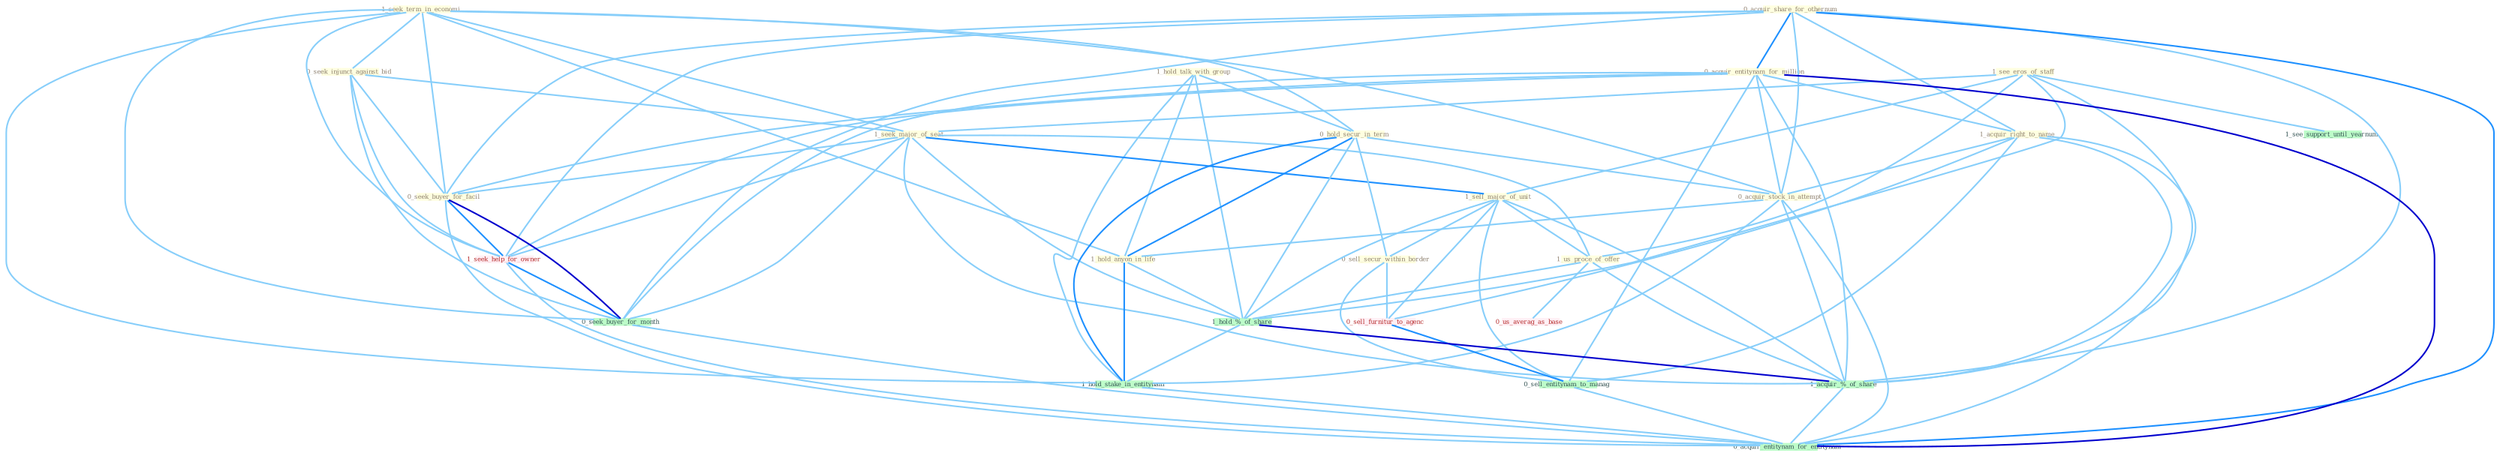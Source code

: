 Graph G{ 
    node
    [shape=polygon,style=filled,width=.5,height=.06,color="#BDFCC9",fixedsize=true,fontsize=4,
    fontcolor="#2f4f4f"];
    {node
    [color="#ffffe0", fontcolor="#8b7d6b"] "1_hold_talk_with_group " "1_seek_term_in_economi " "0_seek_injunct_against_bid " "1_see_eros_of_staff " "1_seek_major_of_seat " "0_hold_secur_in_term " "0_acquir_share_for_othernum " "1_sell_major_of_unit " "0_acquir_entitynam_for_million " "1_us_proce_of_offer " "0_seek_buyer_for_facil " "1_acquir_right_to_name " "0_acquir_stock_in_attempt " "0_sell_secur_within_border " "1_hold_anyon_in_life "}
{node [color="#fff0f5", fontcolor="#b22222"] "1_seek_help_for_owner " "0_sell_furnitur_to_agenc " "0_us_averag_as_base "}
edge [color="#B0E2FF"];

	"1_hold_talk_with_group " -- "0_hold_secur_in_term " [w="1", color="#87cefa" ];
	"1_hold_talk_with_group " -- "1_hold_anyon_in_life " [w="1", color="#87cefa" ];
	"1_hold_talk_with_group " -- "1_hold_%_of_share " [w="1", color="#87cefa" ];
	"1_hold_talk_with_group " -- "1_hold_stake_in_entitynam " [w="1", color="#87cefa" ];
	"1_seek_term_in_economi " -- "0_seek_injunct_against_bid " [w="1", color="#87cefa" ];
	"1_seek_term_in_economi " -- "1_seek_major_of_seat " [w="1", color="#87cefa" ];
	"1_seek_term_in_economi " -- "0_hold_secur_in_term " [w="1", color="#87cefa" ];
	"1_seek_term_in_economi " -- "0_seek_buyer_for_facil " [w="1", color="#87cefa" ];
	"1_seek_term_in_economi " -- "0_acquir_stock_in_attempt " [w="1", color="#87cefa" ];
	"1_seek_term_in_economi " -- "1_hold_anyon_in_life " [w="1", color="#87cefa" ];
	"1_seek_term_in_economi " -- "1_hold_stake_in_entitynam " [w="1", color="#87cefa" ];
	"1_seek_term_in_economi " -- "1_seek_help_for_owner " [w="1", color="#87cefa" ];
	"1_seek_term_in_economi " -- "0_seek_buyer_for_month " [w="1", color="#87cefa" ];
	"0_seek_injunct_against_bid " -- "1_seek_major_of_seat " [w="1", color="#87cefa" ];
	"0_seek_injunct_against_bid " -- "0_seek_buyer_for_facil " [w="1", color="#87cefa" ];
	"0_seek_injunct_against_bid " -- "1_seek_help_for_owner " [w="1", color="#87cefa" ];
	"0_seek_injunct_against_bid " -- "0_seek_buyer_for_month " [w="1", color="#87cefa" ];
	"1_see_eros_of_staff " -- "1_seek_major_of_seat " [w="1", color="#87cefa" ];
	"1_see_eros_of_staff " -- "1_sell_major_of_unit " [w="1", color="#87cefa" ];
	"1_see_eros_of_staff " -- "1_us_proce_of_offer " [w="1", color="#87cefa" ];
	"1_see_eros_of_staff " -- "1_hold_%_of_share " [w="1", color="#87cefa" ];
	"1_see_eros_of_staff " -- "1_acquir_%_of_share " [w="1", color="#87cefa" ];
	"1_see_eros_of_staff " -- "1_see_support_until_yearnum " [w="1", color="#87cefa" ];
	"1_seek_major_of_seat " -- "1_sell_major_of_unit " [w="2", color="#1e90ff" , len=0.8];
	"1_seek_major_of_seat " -- "1_us_proce_of_offer " [w="1", color="#87cefa" ];
	"1_seek_major_of_seat " -- "0_seek_buyer_for_facil " [w="1", color="#87cefa" ];
	"1_seek_major_of_seat " -- "1_hold_%_of_share " [w="1", color="#87cefa" ];
	"1_seek_major_of_seat " -- "1_seek_help_for_owner " [w="1", color="#87cefa" ];
	"1_seek_major_of_seat " -- "0_seek_buyer_for_month " [w="1", color="#87cefa" ];
	"1_seek_major_of_seat " -- "1_acquir_%_of_share " [w="1", color="#87cefa" ];
	"0_hold_secur_in_term " -- "0_acquir_stock_in_attempt " [w="1", color="#87cefa" ];
	"0_hold_secur_in_term " -- "0_sell_secur_within_border " [w="1", color="#87cefa" ];
	"0_hold_secur_in_term " -- "1_hold_anyon_in_life " [w="2", color="#1e90ff" , len=0.8];
	"0_hold_secur_in_term " -- "1_hold_%_of_share " [w="1", color="#87cefa" ];
	"0_hold_secur_in_term " -- "1_hold_stake_in_entitynam " [w="2", color="#1e90ff" , len=0.8];
	"0_acquir_share_for_othernum " -- "0_acquir_entitynam_for_million " [w="2", color="#1e90ff" , len=0.8];
	"0_acquir_share_for_othernum " -- "0_seek_buyer_for_facil " [w="1", color="#87cefa" ];
	"0_acquir_share_for_othernum " -- "1_acquir_right_to_name " [w="1", color="#87cefa" ];
	"0_acquir_share_for_othernum " -- "0_acquir_stock_in_attempt " [w="1", color="#87cefa" ];
	"0_acquir_share_for_othernum " -- "1_seek_help_for_owner " [w="1", color="#87cefa" ];
	"0_acquir_share_for_othernum " -- "0_seek_buyer_for_month " [w="1", color="#87cefa" ];
	"0_acquir_share_for_othernum " -- "1_acquir_%_of_share " [w="1", color="#87cefa" ];
	"0_acquir_share_for_othernum " -- "0_acquir_entitynam_for_entitynam " [w="2", color="#1e90ff" , len=0.8];
	"1_sell_major_of_unit " -- "1_us_proce_of_offer " [w="1", color="#87cefa" ];
	"1_sell_major_of_unit " -- "0_sell_secur_within_border " [w="1", color="#87cefa" ];
	"1_sell_major_of_unit " -- "1_hold_%_of_share " [w="1", color="#87cefa" ];
	"1_sell_major_of_unit " -- "1_acquir_%_of_share " [w="1", color="#87cefa" ];
	"1_sell_major_of_unit " -- "0_sell_furnitur_to_agenc " [w="1", color="#87cefa" ];
	"1_sell_major_of_unit " -- "0_sell_entitynam_to_manag " [w="1", color="#87cefa" ];
	"0_acquir_entitynam_for_million " -- "0_seek_buyer_for_facil " [w="1", color="#87cefa" ];
	"0_acquir_entitynam_for_million " -- "1_acquir_right_to_name " [w="1", color="#87cefa" ];
	"0_acquir_entitynam_for_million " -- "0_acquir_stock_in_attempt " [w="1", color="#87cefa" ];
	"0_acquir_entitynam_for_million " -- "1_seek_help_for_owner " [w="1", color="#87cefa" ];
	"0_acquir_entitynam_for_million " -- "0_seek_buyer_for_month " [w="1", color="#87cefa" ];
	"0_acquir_entitynam_for_million " -- "1_acquir_%_of_share " [w="1", color="#87cefa" ];
	"0_acquir_entitynam_for_million " -- "0_sell_entitynam_to_manag " [w="1", color="#87cefa" ];
	"0_acquir_entitynam_for_million " -- "0_acquir_entitynam_for_entitynam " [w="3", color="#0000cd" , len=0.6];
	"1_us_proce_of_offer " -- "1_hold_%_of_share " [w="1", color="#87cefa" ];
	"1_us_proce_of_offer " -- "1_acquir_%_of_share " [w="1", color="#87cefa" ];
	"1_us_proce_of_offer " -- "0_us_averag_as_base " [w="1", color="#87cefa" ];
	"0_seek_buyer_for_facil " -- "1_seek_help_for_owner " [w="2", color="#1e90ff" , len=0.8];
	"0_seek_buyer_for_facil " -- "0_seek_buyer_for_month " [w="3", color="#0000cd" , len=0.6];
	"0_seek_buyer_for_facil " -- "0_acquir_entitynam_for_entitynam " [w="1", color="#87cefa" ];
	"1_acquir_right_to_name " -- "0_acquir_stock_in_attempt " [w="1", color="#87cefa" ];
	"1_acquir_right_to_name " -- "1_acquir_%_of_share " [w="1", color="#87cefa" ];
	"1_acquir_right_to_name " -- "0_sell_furnitur_to_agenc " [w="1", color="#87cefa" ];
	"1_acquir_right_to_name " -- "0_sell_entitynam_to_manag " [w="1", color="#87cefa" ];
	"1_acquir_right_to_name " -- "0_acquir_entitynam_for_entitynam " [w="1", color="#87cefa" ];
	"0_acquir_stock_in_attempt " -- "1_hold_anyon_in_life " [w="1", color="#87cefa" ];
	"0_acquir_stock_in_attempt " -- "1_hold_stake_in_entitynam " [w="1", color="#87cefa" ];
	"0_acquir_stock_in_attempt " -- "1_acquir_%_of_share " [w="1", color="#87cefa" ];
	"0_acquir_stock_in_attempt " -- "0_acquir_entitynam_for_entitynam " [w="1", color="#87cefa" ];
	"0_sell_secur_within_border " -- "0_sell_furnitur_to_agenc " [w="1", color="#87cefa" ];
	"0_sell_secur_within_border " -- "0_sell_entitynam_to_manag " [w="1", color="#87cefa" ];
	"1_hold_anyon_in_life " -- "1_hold_%_of_share " [w="1", color="#87cefa" ];
	"1_hold_anyon_in_life " -- "1_hold_stake_in_entitynam " [w="2", color="#1e90ff" , len=0.8];
	"1_hold_%_of_share " -- "1_hold_stake_in_entitynam " [w="1", color="#87cefa" ];
	"1_hold_%_of_share " -- "1_acquir_%_of_share " [w="3", color="#0000cd" , len=0.6];
	"1_hold_stake_in_entitynam " -- "0_acquir_entitynam_for_entitynam " [w="1", color="#87cefa" ];
	"1_seek_help_for_owner " -- "0_seek_buyer_for_month " [w="2", color="#1e90ff" , len=0.8];
	"1_seek_help_for_owner " -- "0_acquir_entitynam_for_entitynam " [w="1", color="#87cefa" ];
	"0_seek_buyer_for_month " -- "0_acquir_entitynam_for_entitynam " [w="1", color="#87cefa" ];
	"1_acquir_%_of_share " -- "0_acquir_entitynam_for_entitynam " [w="1", color="#87cefa" ];
	"0_sell_furnitur_to_agenc " -- "0_sell_entitynam_to_manag " [w="2", color="#1e90ff" , len=0.8];
	"0_sell_entitynam_to_manag " -- "0_acquir_entitynam_for_entitynam " [w="1", color="#87cefa" ];
}